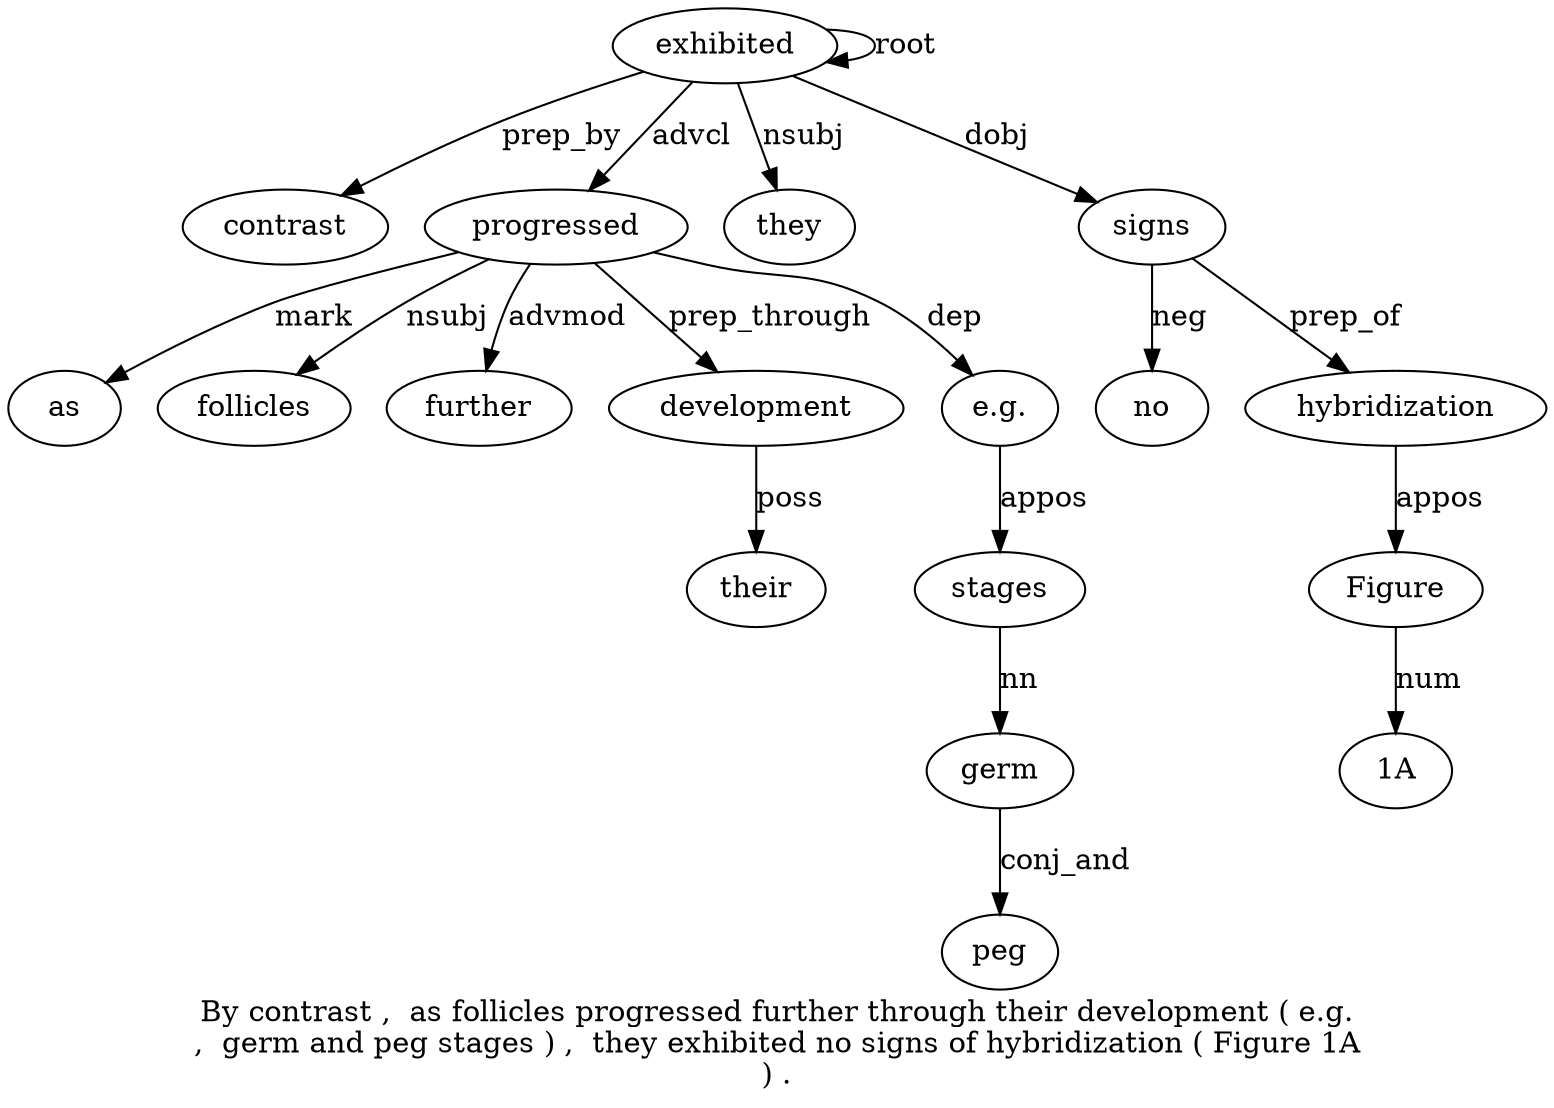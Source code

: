 digraph "By contrast ,  as follicles progressed further through their development ( e.g. ,  germ and peg stages ) ,  they exhibited no signs of hybridization ( Figure 1A ) ." {
label="By contrast ,  as follicles progressed further through their development ( e.g.
,  germ and peg stages ) ,  they exhibited no signs of hybridization ( Figure 1A
) .";
exhibited21 [style=filled, fillcolor=white, label=exhibited];
contrast2 [style=filled, fillcolor=white, label=contrast];
exhibited21 -> contrast2  [label=prep_by];
progressed6 [style=filled, fillcolor=white, label=progressed];
as4 [style=filled, fillcolor=white, label=as];
progressed6 -> as4  [label=mark];
follicles5 [style=filled, fillcolor=white, label=follicles];
progressed6 -> follicles5  [label=nsubj];
exhibited21 -> progressed6  [label=advcl];
further7 [style=filled, fillcolor=white, label=further];
progressed6 -> further7  [label=advmod];
development10 [style=filled, fillcolor=white, label=development];
their9 [style=filled, fillcolor=white, label=their];
development10 -> their9  [label=poss];
progressed6 -> development10  [label=prep_through];
"e.g.12" [style=filled, fillcolor=white, label="e.g."];
progressed6 -> "e.g.12"  [label=dep];
stages17 [style=filled, fillcolor=white, label=stages];
germ14 [style=filled, fillcolor=white, label=germ];
stages17 -> germ14  [label=nn];
peg16 [style=filled, fillcolor=white, label=peg];
germ14 -> peg16  [label=conj_and];
"e.g.12" -> stages17  [label=appos];
they20 [style=filled, fillcolor=white, label=they];
exhibited21 -> they20  [label=nsubj];
exhibited21 -> exhibited21  [label=root];
signs23 [style=filled, fillcolor=white, label=signs];
no22 [style=filled, fillcolor=white, label=no];
signs23 -> no22  [label=neg];
exhibited21 -> signs23  [label=dobj];
hybridization25 [style=filled, fillcolor=white, label=hybridization];
signs23 -> hybridization25  [label=prep_of];
Figure27 [style=filled, fillcolor=white, label=Figure];
hybridization25 -> Figure27  [label=appos];
"1A28" [style=filled, fillcolor=white, label="1A"];
Figure27 -> "1A28"  [label=num];
}
